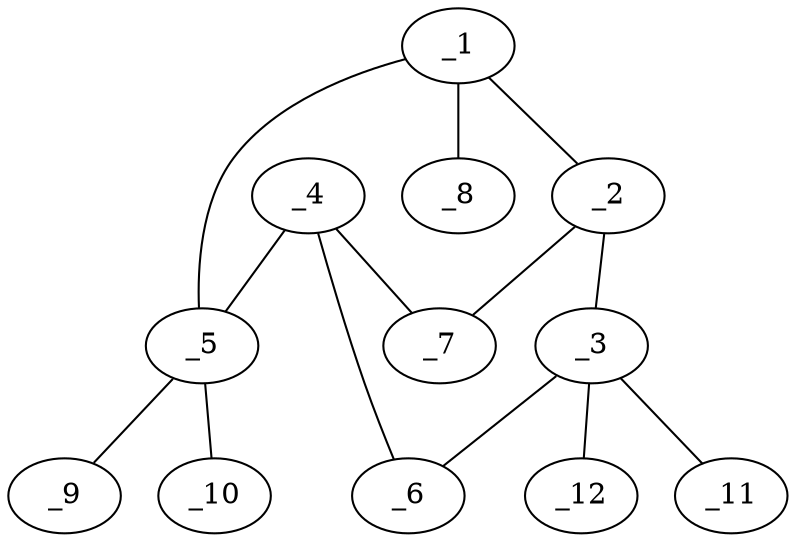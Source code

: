 graph molid656387 {
	_1	 [charge=0,
		chem=1,
		symbol="C  ",
		x="3.4336",
		y="-0.9913"];
	_2	 [charge=0,
		chem=1,
		symbol="C  ",
		x="5.1656",
		y="0.0087"];
	_1 -- _2	 [valence=1];
	_5	 [charge=0,
		chem=1,
		symbol="C  ",
		x="2.9336",
		y="-0.1253"];
	_1 -- _5	 [valence=1];
	_8	 [charge=0,
		chem=1,
		symbol="C  ",
		x="3.1748",
		y="-1.9572"];
	_1 -- _8	 [valence=1];
	_3	 [charge=0,
		chem=1,
		symbol="C  ",
		x="6.9976",
		y="-0.7501"];
	_2 -- _3	 [valence=1];
	_7	 [charge=0,
		chem=1,
		symbol="C  ",
		x="4.6878",
		y="1.9572"];
	_2 -- _7	 [valence=1];
	_6	 [charge=0,
		chem=1,
		symbol="C  ",
		x="7.2564",
		y="0.2158"];
	_3 -- _6	 [valence=1];
	_11	 [charge=0,
		chem=1,
		symbol="C  ",
		x="6.8931",
		y="-1.7446"];
	_3 -- _11	 [valence=1];
	_12	 [charge=0,
		chem=2,
		symbol="O  ",
		x="7.9111",
		y="-1.1569"];
	_3 -- _12	 [valence=1];
	_4	 [charge=0,
		chem=1,
		symbol="C  ",
		x="5.4245",
		y="0.9746"];
	_4 -- _5	 [valence=1];
	_4 -- _6	 [valence=1];
	_4 -- _7	 [valence=1];
	_9	 [charge=0,
		chem=1,
		symbol="C  ",
		x="2.3043",
		y="0.6519"];
	_5 -- _9	 [valence=1];
	_10	 [charge=0,
		chem=1,
		symbol="C  ",
		x=2,
		y="-0.4836"];
	_5 -- _10	 [valence=1];
}
